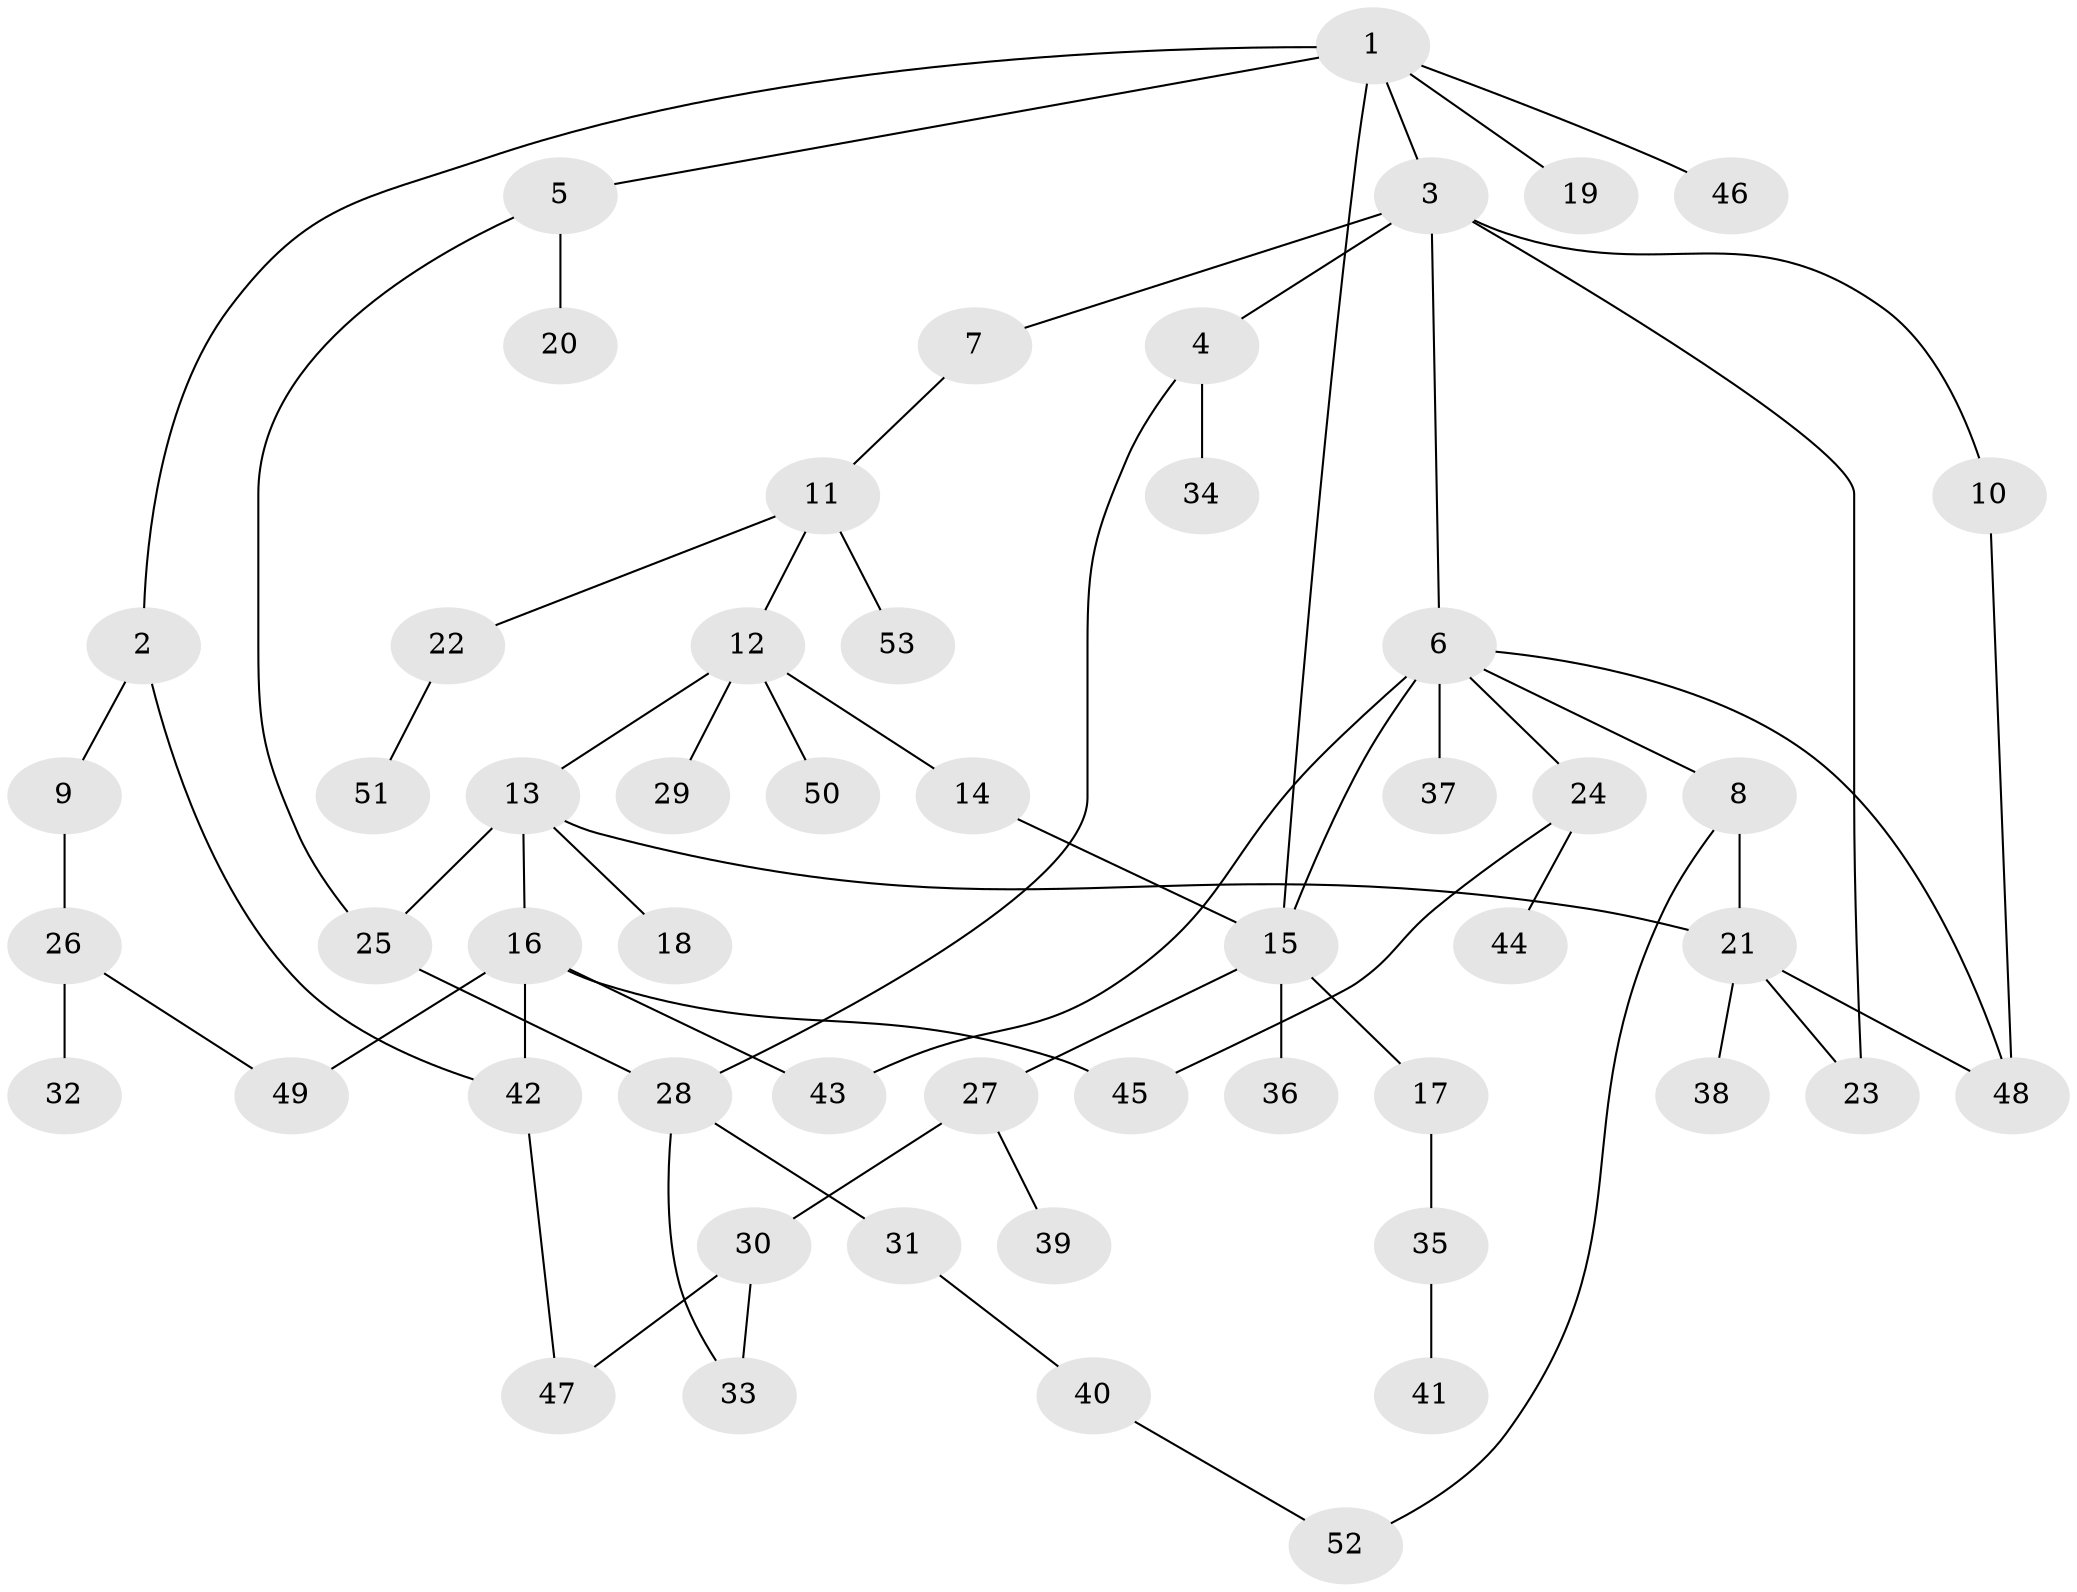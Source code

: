 // Generated by graph-tools (version 1.1) at 2025/10/02/27/25 16:10:51]
// undirected, 53 vertices, 67 edges
graph export_dot {
graph [start="1"]
  node [color=gray90,style=filled];
  1;
  2;
  3;
  4;
  5;
  6;
  7;
  8;
  9;
  10;
  11;
  12;
  13;
  14;
  15;
  16;
  17;
  18;
  19;
  20;
  21;
  22;
  23;
  24;
  25;
  26;
  27;
  28;
  29;
  30;
  31;
  32;
  33;
  34;
  35;
  36;
  37;
  38;
  39;
  40;
  41;
  42;
  43;
  44;
  45;
  46;
  47;
  48;
  49;
  50;
  51;
  52;
  53;
  1 -- 2;
  1 -- 3;
  1 -- 5;
  1 -- 19;
  1 -- 46;
  1 -- 15;
  2 -- 9;
  2 -- 42;
  3 -- 4;
  3 -- 6;
  3 -- 7;
  3 -- 10;
  3 -- 23;
  4 -- 28;
  4 -- 34;
  5 -- 20;
  5 -- 25;
  6 -- 8;
  6 -- 24;
  6 -- 37;
  6 -- 48;
  6 -- 43;
  6 -- 15;
  7 -- 11;
  8 -- 52;
  8 -- 21;
  9 -- 26;
  10 -- 48;
  11 -- 12;
  11 -- 22;
  11 -- 53;
  12 -- 13;
  12 -- 14;
  12 -- 29;
  12 -- 50;
  13 -- 16;
  13 -- 18;
  13 -- 21;
  13 -- 25;
  14 -- 15;
  15 -- 17;
  15 -- 27;
  15 -- 36;
  16 -- 42;
  16 -- 43;
  16 -- 49;
  16 -- 45;
  17 -- 35;
  21 -- 23;
  21 -- 38;
  21 -- 48;
  22 -- 51;
  24 -- 44;
  24 -- 45;
  25 -- 28;
  26 -- 32;
  26 -- 49;
  27 -- 30;
  27 -- 39;
  28 -- 31;
  28 -- 33;
  30 -- 47;
  30 -- 33;
  31 -- 40;
  35 -- 41;
  40 -- 52;
  42 -- 47;
}
